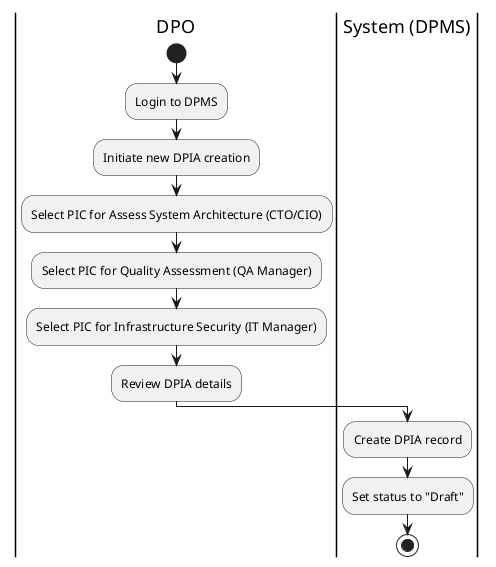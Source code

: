 @startuml
|DPO|
start
:Login to DPMS;
:Initiate new DPIA creation;
:Select PIC for Assess System Architecture (CTO/CIO);
:Select PIC for Quality Assessment (QA Manager);
:Select PIC for Infrastructure Security (IT Manager);
:Review DPIA details;

|System (DPMS)|
:Create DPIA record;
:Set status to "Draft";

stop
@enduml